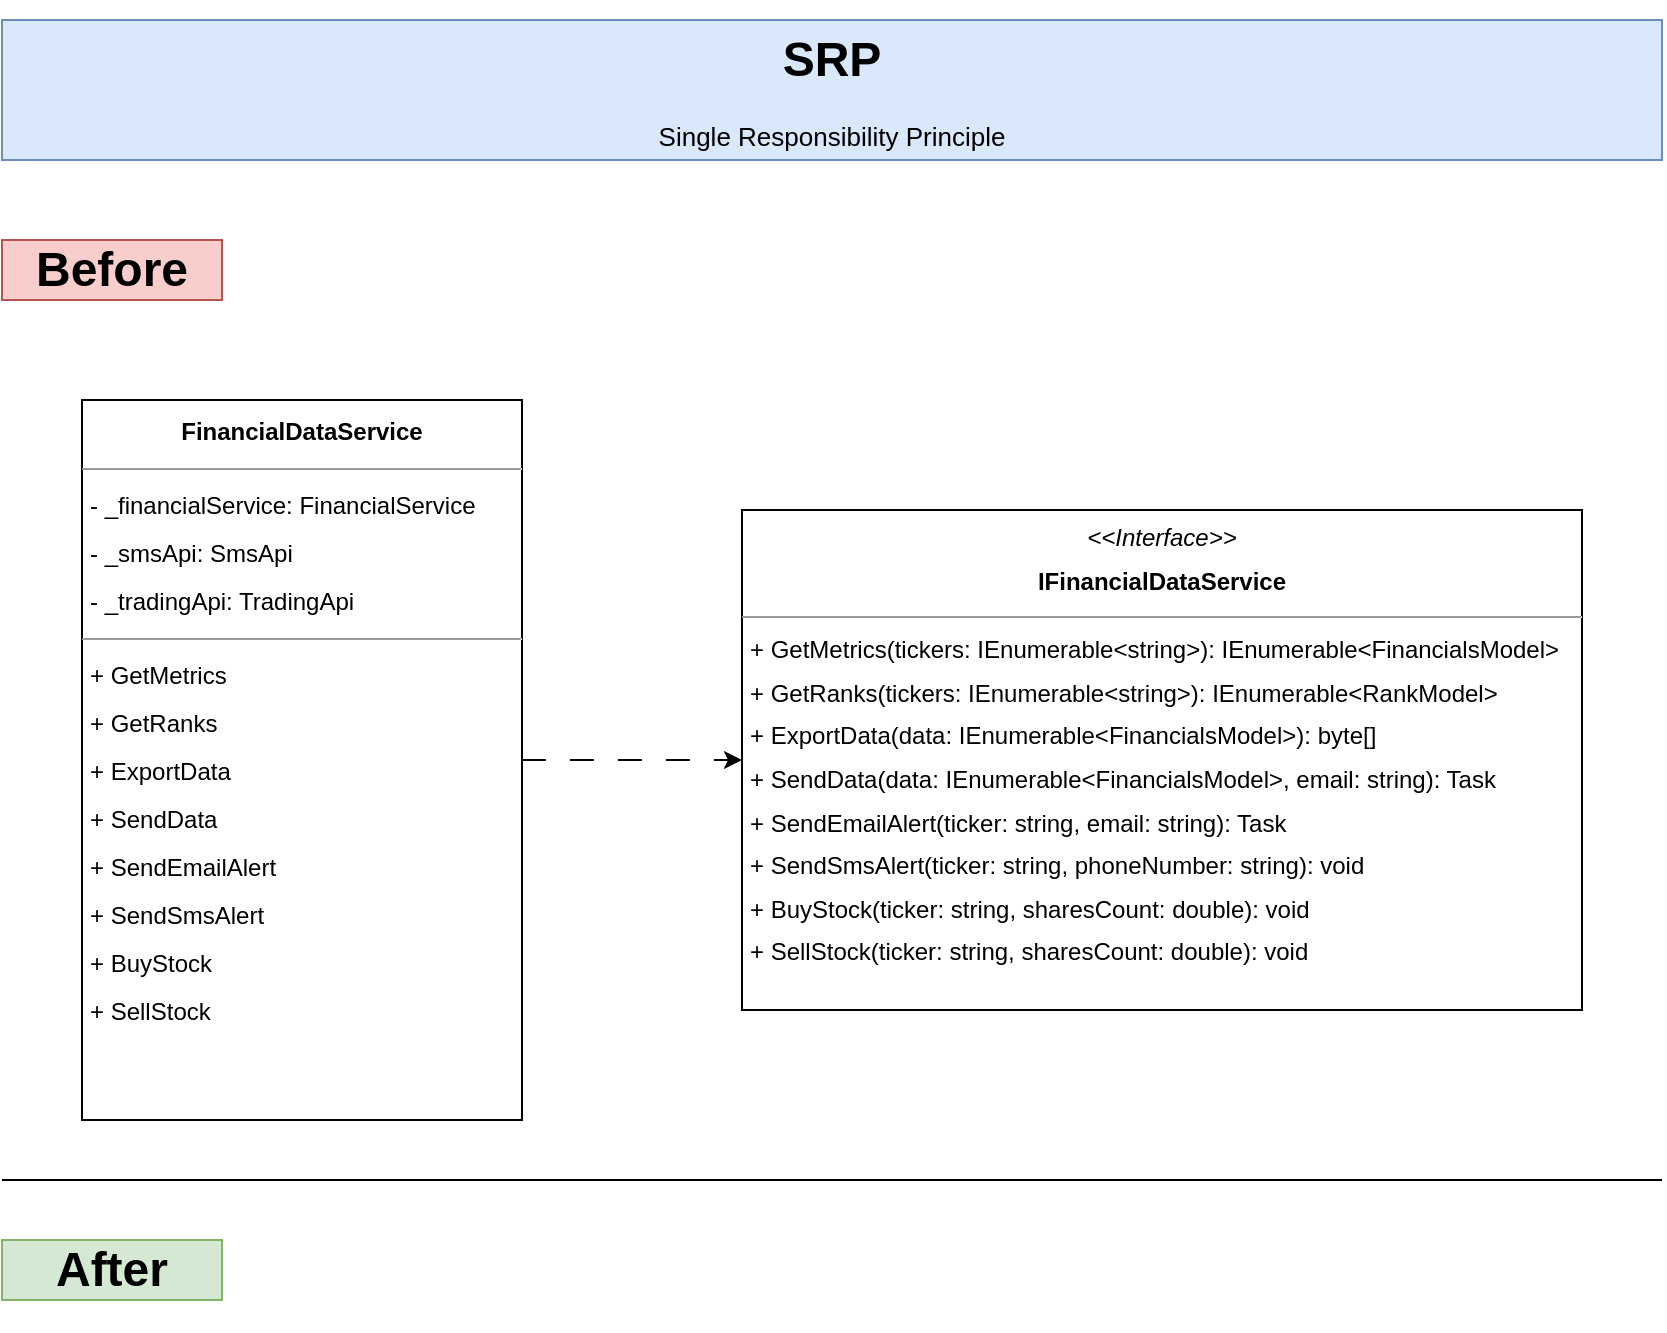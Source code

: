 <mxfile version="22.0.3" type="github">
  <diagram name="Page-1" id="VXgRp1_Sjt-go1hgArcb">
    <mxGraphModel dx="1434" dy="768" grid="1" gridSize="10" guides="1" tooltips="1" connect="1" arrows="1" fold="1" page="1" pageScale="1" pageWidth="850" pageHeight="1100" math="0" shadow="0">
      <root>
        <mxCell id="0" />
        <mxCell id="1" parent="0" />
        <mxCell id="KvoV1nq3yjnhq8rrLcZ6-1" value="&lt;h1 style=&quot;&quot;&gt;SRP&lt;/h1&gt;&lt;p style=&quot;font-size: 13px;&quot;&gt;Single Responsibility Principle&lt;/p&gt;" style="text;html=1;strokeColor=#6c8ebf;fillColor=#dae8fc;spacing=5;spacingTop=-20;whiteSpace=wrap;overflow=hidden;rounded=0;align=center;" vertex="1" parent="1">
          <mxGeometry x="10" y="10" width="830" height="70" as="geometry" />
        </mxCell>
        <mxCell id="KvoV1nq3yjnhq8rrLcZ6-2" value="&lt;h1&gt;Before&lt;/h1&gt;" style="text;html=1;strokeColor=#b85450;fillColor=#f8cecc;align=center;verticalAlign=middle;whiteSpace=wrap;rounded=0;" vertex="1" parent="1">
          <mxGeometry x="10" y="120" width="110" height="30" as="geometry" />
        </mxCell>
        <mxCell id="KvoV1nq3yjnhq8rrLcZ6-3" value="&lt;h1&gt;After&lt;/h1&gt;" style="text;html=1;strokeColor=#82b366;fillColor=#d5e8d4;align=center;verticalAlign=middle;whiteSpace=wrap;rounded=0;" vertex="1" parent="1">
          <mxGeometry x="10" y="620" width="110" height="30" as="geometry" />
        </mxCell>
        <mxCell id="KvoV1nq3yjnhq8rrLcZ6-6" style="edgeStyle=orthogonalEdgeStyle;rounded=0;orthogonalLoop=1;jettySize=auto;html=1;dashed=1;dashPattern=12 12;" edge="1" parent="1" source="KvoV1nq3yjnhq8rrLcZ6-4" target="KvoV1nq3yjnhq8rrLcZ6-5">
          <mxGeometry relative="1" as="geometry" />
        </mxCell>
        <mxCell id="KvoV1nq3yjnhq8rrLcZ6-4" value="&lt;p style=&quot;text-align: center; margin: 4px 0px 0px; line-height: 200%;&quot;&gt;&lt;b&gt;FinancialDataService           &lt;/b&gt;&lt;br&gt;&lt;/p&gt;&lt;hr style=&quot;line-height: 200%;&quot; size=&quot;1&quot;&gt;&lt;p style=&quot;margin: 0px 0px 0px 4px; line-height: 200%;&quot;&gt; - _financialService: FinancialService&amp;nbsp;&lt;/p&gt;&lt;p style=&quot;margin: 0px 0px 0px 4px; line-height: 200%;&quot;&gt;- _smsApi: SmsApi&amp;nbsp;&lt;br&gt;- _tradingApi: TradingApi&lt;/p&gt;&lt;hr style=&quot;line-height: 200%;&quot; size=&quot;1&quot;&gt;&lt;p style=&quot;margin: 0px 0px 0px 4px; line-height: 200%;&quot;&gt;+ GetMetrics&amp;nbsp;&lt;/p&gt;&lt;p style=&quot;margin: 0px 0px 0px 4px; line-height: 200%;&quot;&gt;+ GetRanks&amp;nbsp;&lt;/p&gt;&lt;p style=&quot;margin: 0px 0px 0px 4px; line-height: 200%;&quot;&gt;+ ExportData&lt;/p&gt;&lt;p style=&quot;margin: 0px 0px 0px 4px; line-height: 200%;&quot;&gt;+ SendData&lt;/p&gt;&lt;p style=&quot;margin: 0px 0px 0px 4px; line-height: 200%;&quot;&gt;&lt;span style=&quot;background-color: initial;&quot;&gt;+ SendEmailAlert&lt;/span&gt;&lt;/p&gt;&lt;p style=&quot;margin: 0px 0px 0px 4px; line-height: 200%;&quot;&gt;&lt;span style=&quot;background-color: initial;&quot;&gt;+ SendSmsAlert&lt;/span&gt;&lt;/p&gt;&lt;p style=&quot;margin: 0px 0px 0px 4px; line-height: 200%;&quot;&gt;&lt;span style=&quot;background-color: initial;&quot;&gt;+ BuyStock&lt;/span&gt;&lt;/p&gt;&lt;p style=&quot;margin: 0px 0px 0px 4px; line-height: 200%;&quot;&gt;&lt;span style=&quot;background-color: initial;&quot;&gt;+ SellStock&lt;/span&gt;&lt;/p&gt;" style="verticalAlign=top;align=left;overflow=fill;fontSize=12;fontFamily=Helvetica;html=1;whiteSpace=wrap;" vertex="1" parent="1">
          <mxGeometry x="50" y="200" width="220" height="360" as="geometry" />
        </mxCell>
        <mxCell id="KvoV1nq3yjnhq8rrLcZ6-5" value="&lt;p style=&quot;margin: 4px 0px 0px; text-align: center; line-height: 180%;&quot;&gt;&lt;i&gt;&amp;lt;&amp;lt;Interface&amp;gt;&amp;gt;&lt;/i&gt;&lt;br&gt;&lt;b&gt;IFinancialDataService           &lt;/b&gt;&lt;br&gt;&lt;/p&gt;&lt;hr style=&quot;line-height: 180%;&quot; size=&quot;1&quot;&gt;&lt;p style=&quot;margin: 0px 0px 0px 4px; line-height: 180%;&quot;&gt;&lt;/p&gt;&lt;p style=&quot;border-color: var(--border-color); margin: 0px 0px 0px 4px; line-height: 180%;&quot;&gt;+ GetMetrics(tickers: IEnumerable&amp;lt;string&amp;gt;): IEnumerable&amp;lt;FinancialsModel&amp;gt;&amp;nbsp;&lt;/p&gt;&lt;p style=&quot;border-color: var(--border-color); margin: 0px 0px 0px 4px; line-height: 180%;&quot;&gt;+ GetRanks(tickers: IEnumerable&amp;lt;string&amp;gt;): IEnumerable&amp;lt;RankModel&amp;gt;&amp;nbsp;&lt;/p&gt;&lt;p style=&quot;border-color: var(--border-color); margin: 0px 0px 0px 4px; line-height: 180%;&quot;&gt;+ ExportData(data: IEnumerable&amp;lt;FinancialsModel&amp;gt;): byte[]&amp;nbsp;&lt;/p&gt;&lt;p style=&quot;border-color: var(--border-color); margin: 0px 0px 0px 4px; line-height: 180%;&quot;&gt;+ SendData(data: IEnumerable&amp;lt;FinancialsModel&amp;gt;, email: string): Task&lt;/p&gt;&lt;p style=&quot;border-color: var(--border-color); margin: 0px 0px 0px 4px; line-height: 180%;&quot;&gt;+ SendEmailAlert(ticker: string, email: string): Task&lt;/p&gt;&lt;p style=&quot;border-color: var(--border-color); margin: 0px 0px 0px 4px; line-height: 180%;&quot;&gt;&lt;span style=&quot;border-color: var(--border-color); background-color: initial;&quot;&gt;+ SendSmsAlert(ticker: string, phoneNumber: string): void&amp;nbsp;&lt;/span&gt;&lt;/p&gt;&lt;p style=&quot;border-color: var(--border-color); margin: 0px 0px 0px 4px; line-height: 180%;&quot;&gt;&lt;span style=&quot;border-color: var(--border-color); background-color: initial;&quot;&gt;+ BuyStock(ticker: string, sharesCount: double): void&lt;/span&gt;&lt;/p&gt;&lt;p style=&quot;border-color: var(--border-color); margin: 0px 0px 0px 4px; line-height: 180%;&quot;&gt;&lt;span style=&quot;border-color: var(--border-color); background-color: initial;&quot;&gt;+ SellStock(ticker: string, sharesCount: double): void&lt;/span&gt;&lt;/p&gt;" style="verticalAlign=top;align=left;overflow=fill;fontSize=12;fontFamily=Helvetica;html=1;whiteSpace=wrap;" vertex="1" parent="1">
          <mxGeometry x="380" y="255" width="420" height="250" as="geometry" />
        </mxCell>
        <mxCell id="KvoV1nq3yjnhq8rrLcZ6-7" value="" style="endArrow=none;html=1;rounded=0;" edge="1" parent="1">
          <mxGeometry width="50" height="50" relative="1" as="geometry">
            <mxPoint x="10" y="590" as="sourcePoint" />
            <mxPoint x="840" y="590" as="targetPoint" />
          </mxGeometry>
        </mxCell>
      </root>
    </mxGraphModel>
  </diagram>
</mxfile>
